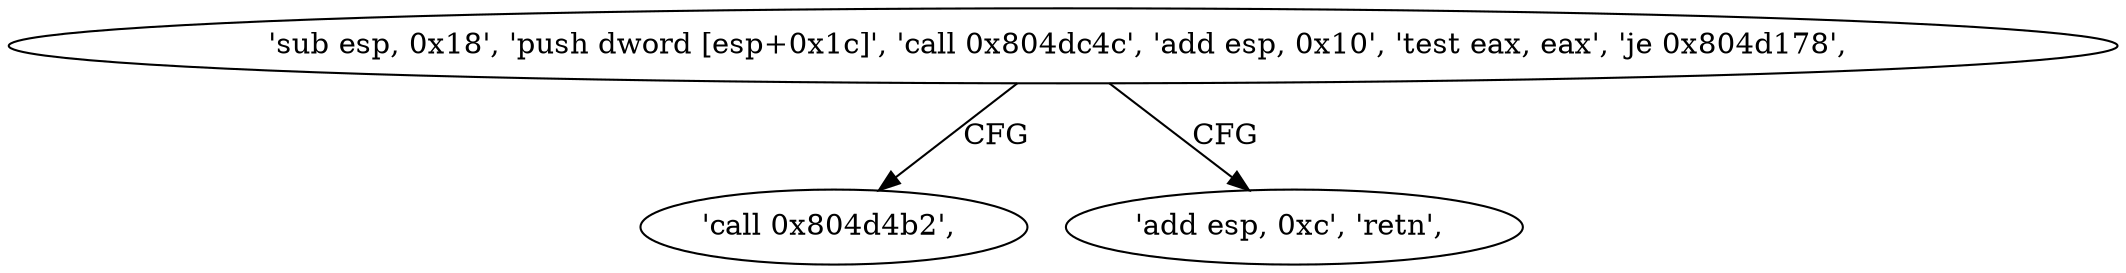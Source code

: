 digraph "func" {
"134533473" [label = "'sub esp, 0x18', 'push dword [esp+0x1c]', 'call 0x804dc4c', 'add esp, 0x10', 'test eax, eax', 'je 0x804d178', " ]
"134533496" [label = "'call 0x804d4b2', " ]
"134533492" [label = "'add esp, 0xc', 'retn', " ]
"134533473" -> "134533496" [ label = "CFG" ]
"134533473" -> "134533492" [ label = "CFG" ]
}
